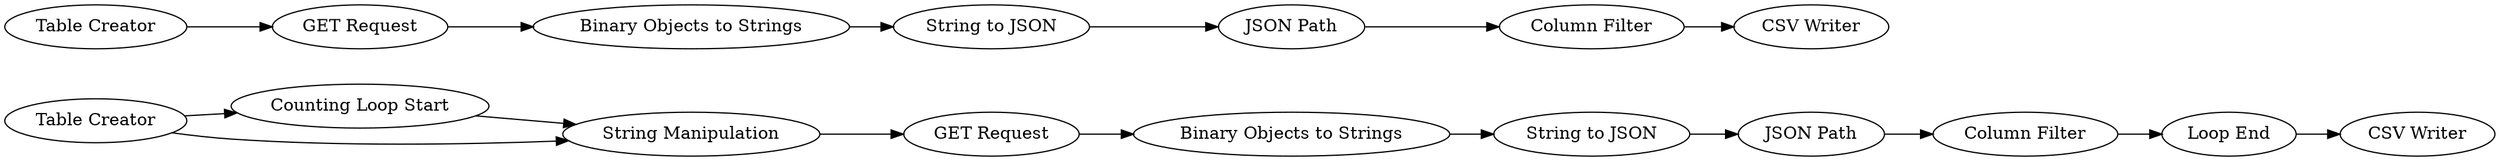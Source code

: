 digraph {
	1 [label="Table Creator"]
	2 [label="GET Request"]
	3 [label="Binary Objects to Strings"]
	4 [label="String to JSON"]
	5 [label="JSON Path"]
	6 [label="Column Filter"]
	7 [label="Loop End"]
	8 [label="Counting Loop Start"]
	9 [label="String Manipulation"]
	10 [label="CSV Writer"]
	14 [label="Table Creator"]
	15 [label="GET Request"]
	16 [label="Binary Objects to Strings"]
	17 [label="String to JSON"]
	18 [label="JSON Path"]
	19 [label="CSV Writer"]
	20 [label="Column Filter"]
	1 -> 9
	1 -> 8
	2 -> 3
	3 -> 4
	4 -> 5
	5 -> 6
	6 -> 7
	7 -> 10
	8 -> 9
	9 -> 2
	14 -> 15
	15 -> 16
	16 -> 17
	17 -> 18
	18 -> 20
	20 -> 19
	rankdir=LR
}
